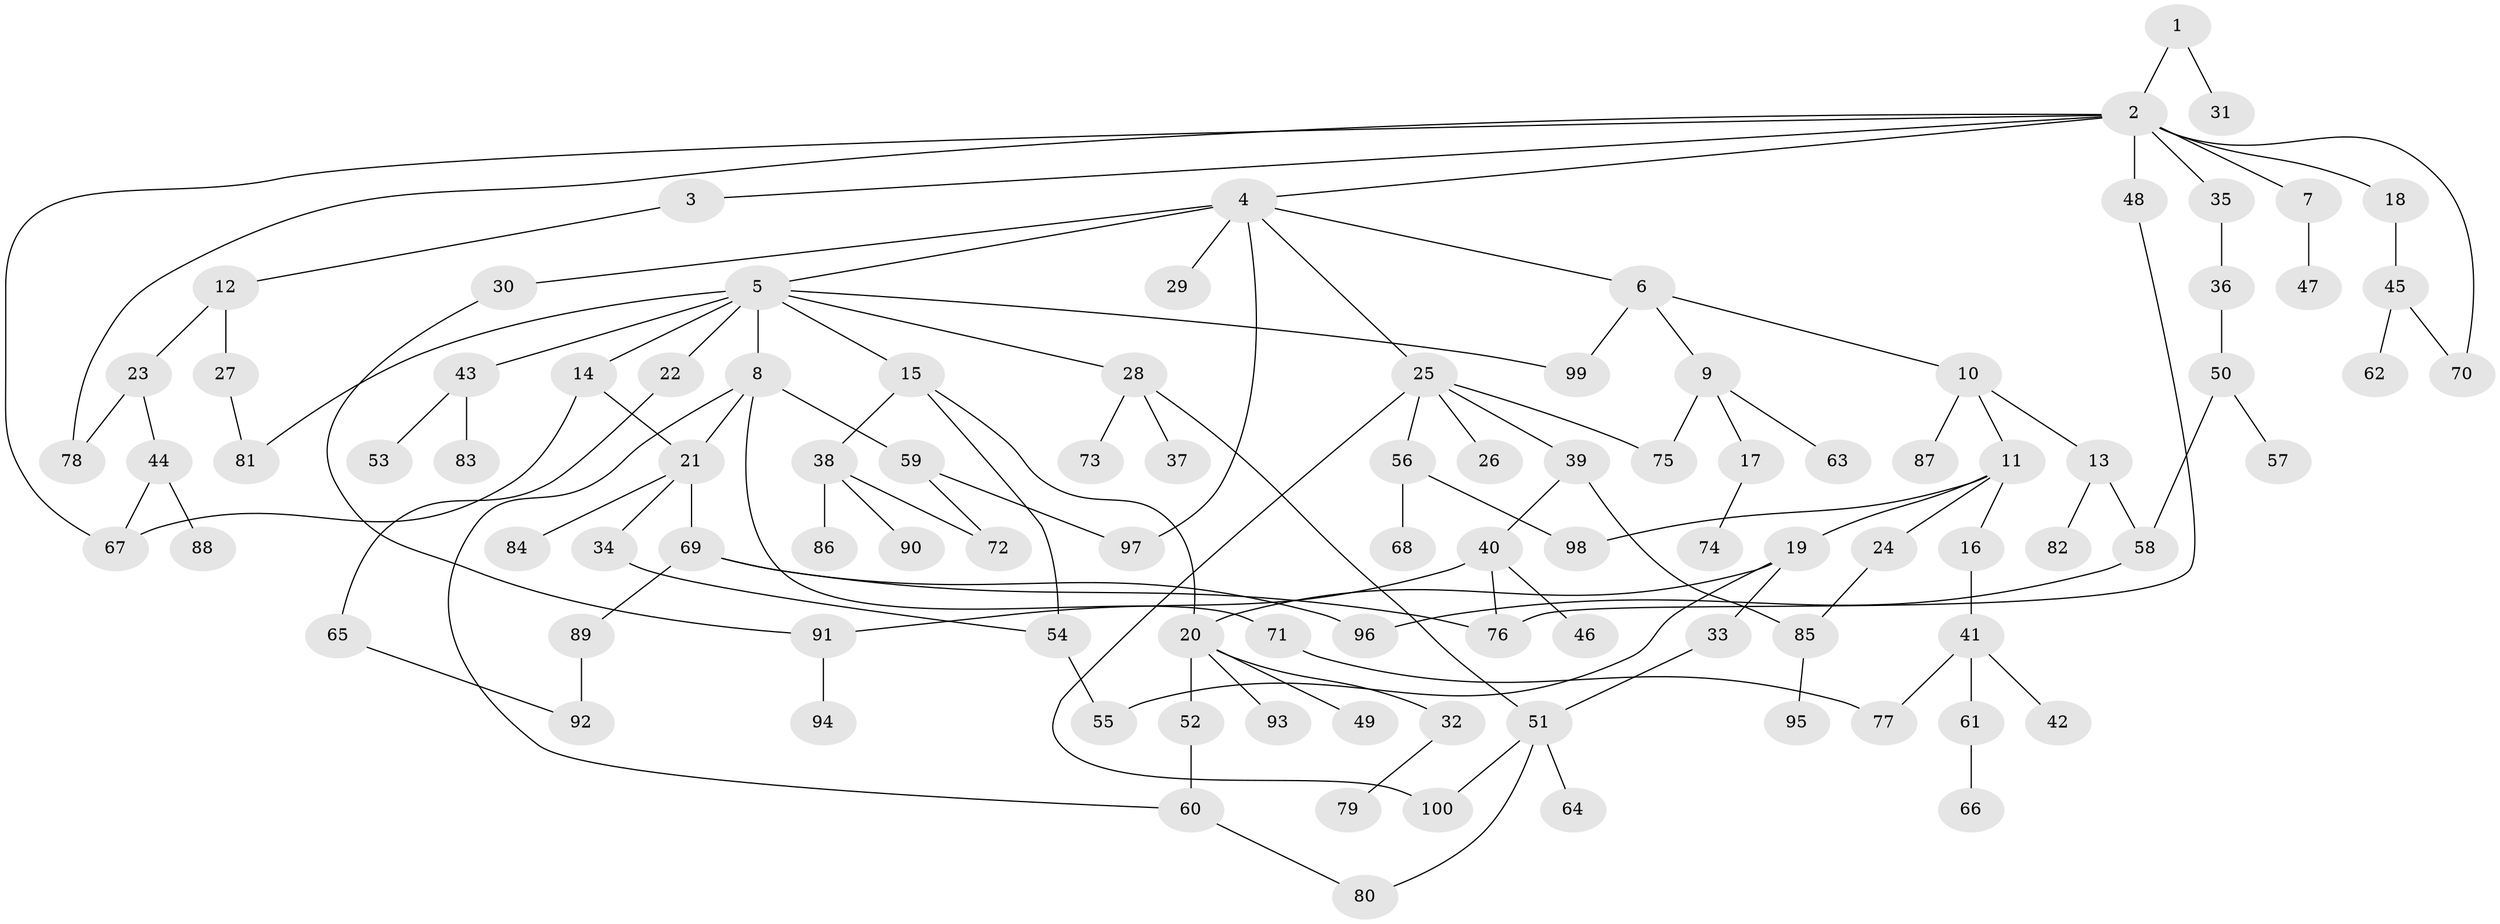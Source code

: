 // Generated by graph-tools (version 1.1) at 2025/11/02/21/25 10:11:06]
// undirected, 100 vertices, 125 edges
graph export_dot {
graph [start="1"]
  node [color=gray90,style=filled];
  1;
  2;
  3;
  4;
  5;
  6;
  7;
  8;
  9;
  10;
  11;
  12;
  13;
  14;
  15;
  16;
  17;
  18;
  19;
  20;
  21;
  22;
  23;
  24;
  25;
  26;
  27;
  28;
  29;
  30;
  31;
  32;
  33;
  34;
  35;
  36;
  37;
  38;
  39;
  40;
  41;
  42;
  43;
  44;
  45;
  46;
  47;
  48;
  49;
  50;
  51;
  52;
  53;
  54;
  55;
  56;
  57;
  58;
  59;
  60;
  61;
  62;
  63;
  64;
  65;
  66;
  67;
  68;
  69;
  70;
  71;
  72;
  73;
  74;
  75;
  76;
  77;
  78;
  79;
  80;
  81;
  82;
  83;
  84;
  85;
  86;
  87;
  88;
  89;
  90;
  91;
  92;
  93;
  94;
  95;
  96;
  97;
  98;
  99;
  100;
  1 -- 2;
  1 -- 31;
  2 -- 3;
  2 -- 4;
  2 -- 7;
  2 -- 18;
  2 -- 35;
  2 -- 48;
  2 -- 67;
  2 -- 70;
  2 -- 78;
  3 -- 12;
  4 -- 5;
  4 -- 6;
  4 -- 25;
  4 -- 29;
  4 -- 30;
  4 -- 97;
  5 -- 8;
  5 -- 14;
  5 -- 15;
  5 -- 22;
  5 -- 28;
  5 -- 43;
  5 -- 81;
  5 -- 99;
  6 -- 9;
  6 -- 10;
  6 -- 99;
  7 -- 47;
  8 -- 21;
  8 -- 59;
  8 -- 60;
  8 -- 71;
  9 -- 17;
  9 -- 63;
  9 -- 75;
  10 -- 11;
  10 -- 13;
  10 -- 87;
  11 -- 16;
  11 -- 19;
  11 -- 24;
  11 -- 98;
  12 -- 23;
  12 -- 27;
  13 -- 82;
  13 -- 58;
  14 -- 21;
  14 -- 67;
  15 -- 38;
  15 -- 20;
  15 -- 54;
  16 -- 41;
  17 -- 74;
  18 -- 45;
  19 -- 20;
  19 -- 33;
  19 -- 55;
  20 -- 32;
  20 -- 49;
  20 -- 52;
  20 -- 93;
  21 -- 34;
  21 -- 69;
  21 -- 84;
  22 -- 65;
  23 -- 44;
  23 -- 78;
  24 -- 85;
  25 -- 26;
  25 -- 39;
  25 -- 56;
  25 -- 75;
  25 -- 100;
  27 -- 81;
  28 -- 37;
  28 -- 73;
  28 -- 51;
  30 -- 91;
  32 -- 79;
  33 -- 51;
  34 -- 54;
  35 -- 36;
  36 -- 50;
  38 -- 86;
  38 -- 90;
  38 -- 72;
  39 -- 40;
  39 -- 85;
  40 -- 46;
  40 -- 76;
  40 -- 91;
  41 -- 42;
  41 -- 61;
  41 -- 77;
  43 -- 53;
  43 -- 83;
  44 -- 88;
  44 -- 67;
  45 -- 62;
  45 -- 70;
  48 -- 76;
  50 -- 57;
  50 -- 58;
  51 -- 64;
  51 -- 80;
  51 -- 100;
  52 -- 60;
  54 -- 55;
  56 -- 68;
  56 -- 98;
  58 -- 96;
  59 -- 72;
  59 -- 97;
  60 -- 80;
  61 -- 66;
  65 -- 92;
  69 -- 89;
  69 -- 96;
  69 -- 76;
  71 -- 77;
  85 -- 95;
  89 -- 92;
  91 -- 94;
}
